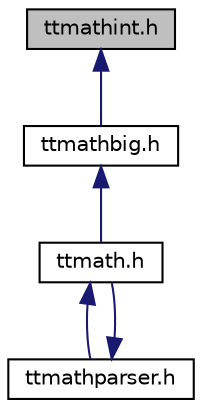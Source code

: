 digraph "ttmathint.h"
{
 // LATEX_PDF_SIZE
  edge [fontname="Helvetica",fontsize="10",labelfontname="Helvetica",labelfontsize="10"];
  node [fontname="Helvetica",fontsize="10",shape=record];
  Node15 [label="ttmathint.h",height=0.2,width=0.4,color="black", fillcolor="grey75", style="filled", fontcolor="black",tooltip="template class Int<uint>"];
  Node15 -> Node16 [dir="back",color="midnightblue",fontsize="10",style="solid",fontname="Helvetica"];
  Node16 [label="ttmathbig.h",height=0.2,width=0.4,color="black", fillcolor="white", style="filled",URL="$ttmathbig_8h.html",tooltip="A Class for representing floating point numbers."];
  Node16 -> Node17 [dir="back",color="midnightblue",fontsize="10",style="solid",fontname="Helvetica"];
  Node17 [label="ttmath.h",height=0.2,width=0.4,color="black", fillcolor="white", style="filled",URL="$ttmath_8h.html",tooltip="Mathematics functions."];
  Node17 -> Node18 [dir="back",color="midnightblue",fontsize="10",style="solid",fontname="Helvetica"];
  Node18 [label="ttmathparser.h",height=0.2,width=0.4,color="black", fillcolor="white", style="filled",URL="$ttmathparser_8h.html",tooltip="A mathematical parser."];
  Node18 -> Node17 [dir="back",color="midnightblue",fontsize="10",style="solid",fontname="Helvetica"];
}
